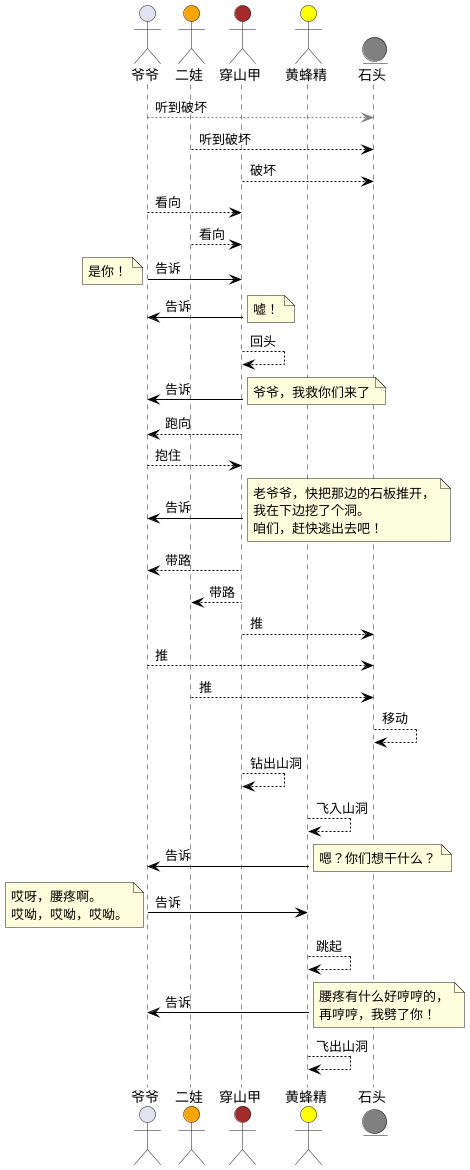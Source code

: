 
@startuml
actor       爷爷    as grandfather
actor       二娃    as kidtwo #Orange
actor       穿山甲  as manis   #Brown
actor       黄蜂精  as bee #Yellow
entity      石头    as stone #Grey

grandfather --[#Gray]> stone : 听到破坏
kidtwo --[#Black]> stone : 听到破坏
manis --[#Black]> stone : 破坏
grandfather --[#Black]> manis : 看向
kidtwo --[#Black]> manis : 看向

grandfather -[#Black]> manis : 告诉
note left
    是你！
end note

manis -[#Black]> grandfather : 告诉
note right
    嘘！
end note

manis --[#Black]> manis : 回头

manis -[#Black]> grandfather : 告诉
note right
    爷爷，我救你们来了
end note

manis --[#Black]> grandfather : 跑向
grandfather --[#Black]> manis : 抱住

manis -[#Black]> grandfather : 告诉
note right
    老爷爷，快把那边的石板推开，
    我在下边挖了个洞。
    咱们，赶快逃出去吧！
end note

manis --[#Black]> grandfather : 带路
manis --[#Black]> kidtwo : 带路
manis --[#Black]> stone : 推
grandfather --[#Black]> stone : 推
kidtwo --[#Black]> stone : 推
stone --[#Black]> stone : 移动
manis --[#Black]> manis : 钻出山洞
bee --[#Black]> bee : 飞入山洞

bee -[#Black]> grandfather : 告诉
note right
    嗯？你们想干什么？
end note

grandfather -[#Black]> bee : 告诉
note left
    哎呀，腰疼啊。
    哎呦，哎呦，哎呦。
end note

bee --[#Black]> bee : 跳起

bee -[#Black]> grandfather : 告诉
note right
    腰疼有什么好哼哼的，
    再哼哼，我劈了你！
end note

bee --[#Black]> bee : 飞出山洞
@enduml


